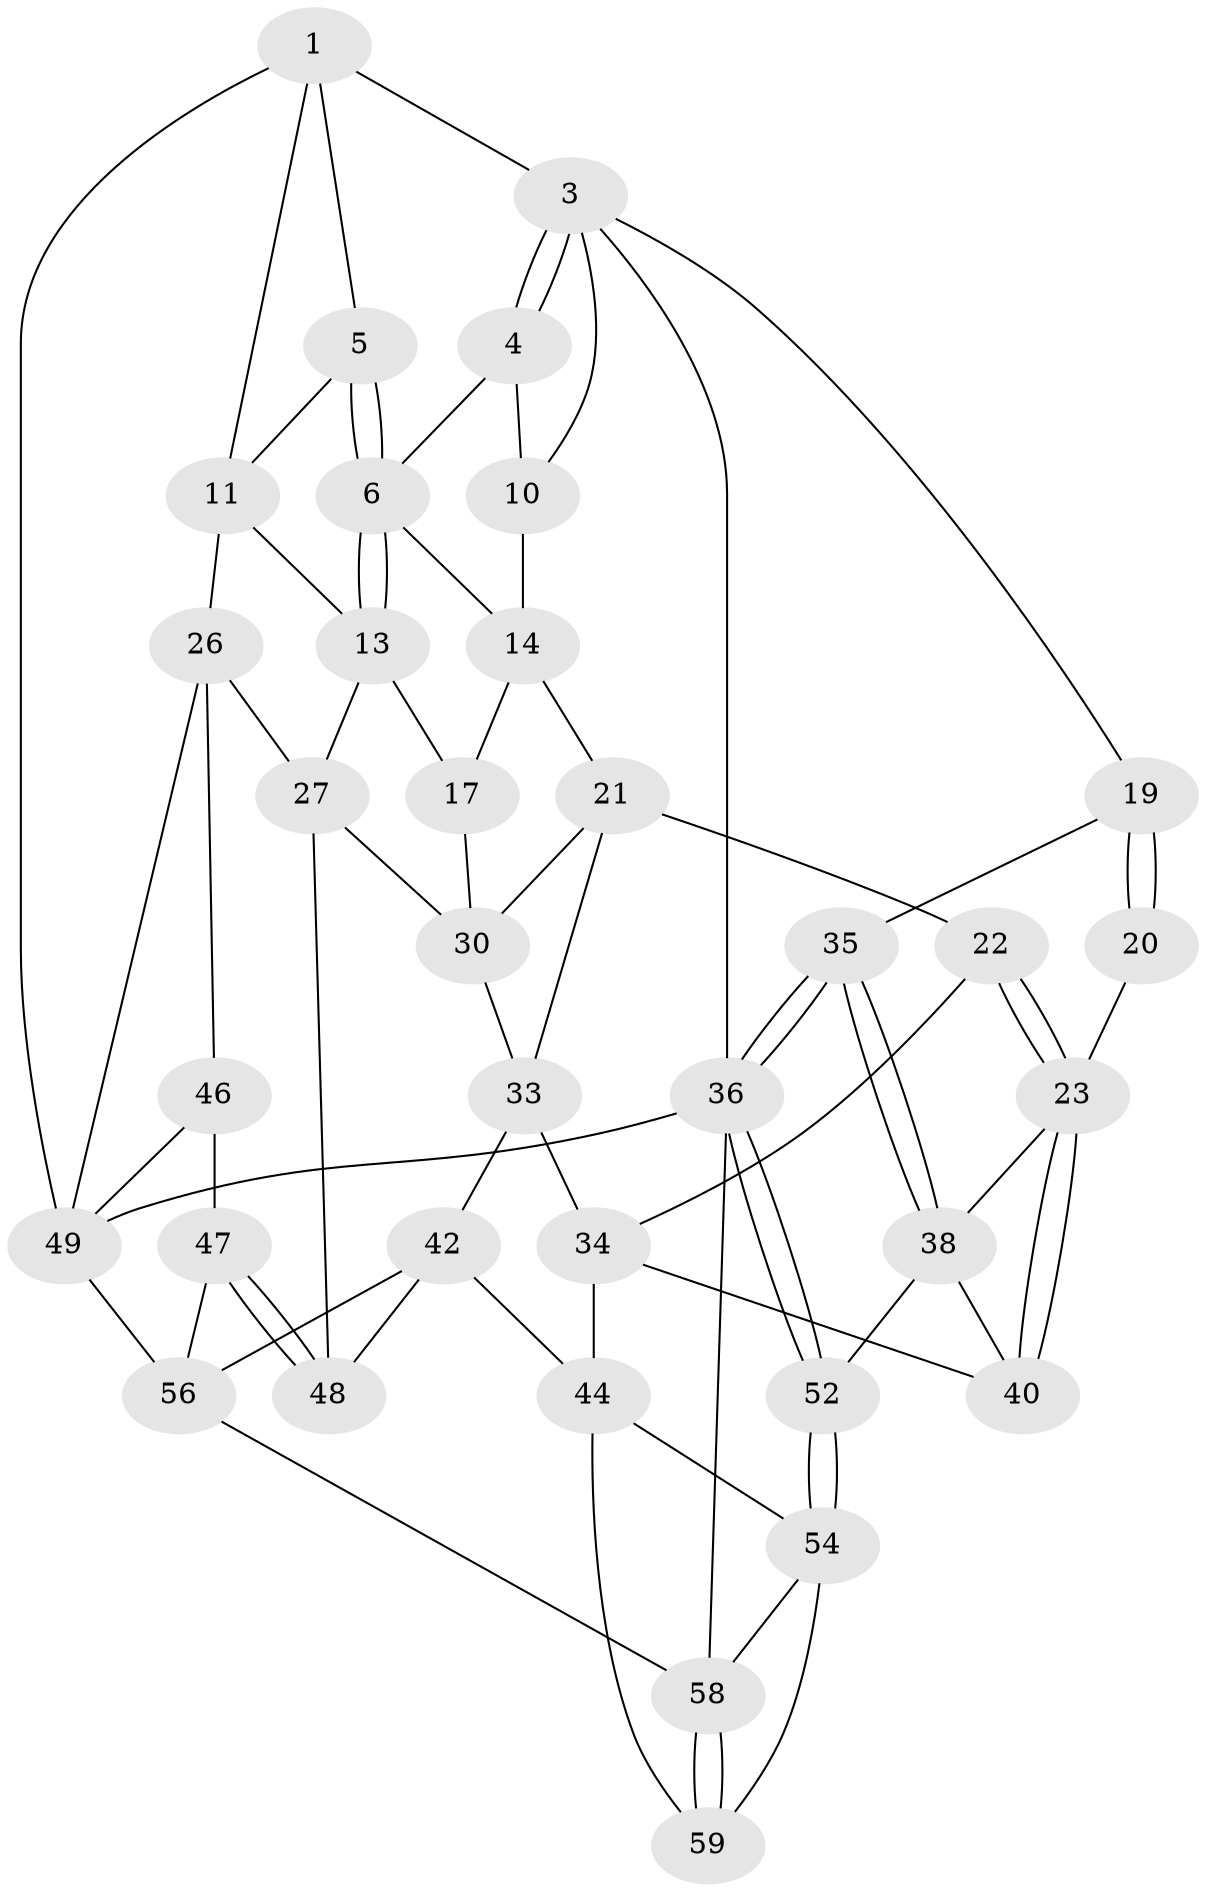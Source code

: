// Generated by graph-tools (version 1.1) at 2025/24/03/03/25 07:24:40]
// undirected, 35 vertices, 76 edges
graph export_dot {
graph [start="1"]
  node [color=gray90,style=filled];
  1 [pos="+0.6701489080341031+0",super="+2"];
  3 [pos="+0+0",super="+9"];
  4 [pos="+0.39172604166579555+0",super="+8"];
  5 [pos="+0.6884115307523074+0.0019130473145926989"];
  6 [pos="+0.6720643316496621+0.1869809178356587",super="+7"];
  10 [pos="+0.14116318576302808+0.1291846277060303",super="+15"];
  11 [pos="+0.935249526134063+0.0994568910261738",super="+12"];
  13 [pos="+0.7275799551722429+0.260173433857076",super="+16"];
  14 [pos="+0.33849287116679866+0.2596518359775899",super="+18"];
  17 [pos="+0.6874214333350276+0.41167015321261585"];
  19 [pos="+0+0.16557227102436542",super="+28"];
  20 [pos="+0.23206831257202284+0.28471687814561464",super="+25"];
  21 [pos="+0.37997173325688527+0.36537461608871835",super="+32"];
  22 [pos="+0.3773875650481143+0.3779530729072192"];
  23 [pos="+0.2731482066717519+0.5673617434476776",super="+24"];
  26 [pos="+1+0.3236037080212203",super="+45"];
  27 [pos="+0.9604217602378049+0.3511490968690029",super="+29"];
  30 [pos="+0.7031647306760666+0.5188126869272057",super="+31"];
  33 [pos="+0.511036005335611+0.5449077603976498",super="+41"];
  34 [pos="+0.43904563518902484+0.5470449850281183",super="+39"];
  35 [pos="+0+0.5935924409817541"];
  36 [pos="+0+1",super="+37"];
  38 [pos="+0.0693402365896264+0.5669329364989971",super="+50"];
  40 [pos="+0.3097673388011743+0.6880307507640325"];
  42 [pos="+0.5042834877824236+0.7521065227451449",super="+43"];
  44 [pos="+0.3588864427354044+0.7487965802867544",super="+53"];
  46 [pos="+0.9071711260732401+0.7429506192761763"];
  47 [pos="+0.8822252357848375+0.7292213134960881",super="+55"];
  48 [pos="+0.8198338191638886+0.6860506272735746",super="+51"];
  49 [pos="+1+1",super="+60"];
  52 [pos="+0+0.9276456984300695"];
  54 [pos="+0+0.9229988996638863",super="+61"];
  56 [pos="+0.6372121602694211+1",super="+57"];
  58 [pos="+0.4530155567931258+1",super="+62"];
  59 [pos="+0.2810384466637965+0.8887792046898336"];
  1 -- 5;
  1 -- 3;
  1 -- 11;
  1 -- 49;
  3 -- 4;
  3 -- 4;
  3 -- 36;
  3 -- 19;
  3 -- 10;
  4 -- 10;
  4 -- 6;
  5 -- 6;
  5 -- 6;
  5 -- 11;
  6 -- 13;
  6 -- 13;
  6 -- 14;
  10 -- 14;
  11 -- 13;
  11 -- 26;
  13 -- 17;
  13 -- 27;
  14 -- 17;
  14 -- 21;
  17 -- 30;
  19 -- 20 [weight=2];
  19 -- 20;
  19 -- 35;
  20 -- 23;
  21 -- 22;
  21 -- 33;
  21 -- 30;
  22 -- 23;
  22 -- 23;
  22 -- 34;
  23 -- 40;
  23 -- 40;
  23 -- 38;
  26 -- 27;
  26 -- 49;
  26 -- 46;
  27 -- 48;
  27 -- 30;
  30 -- 33;
  33 -- 34;
  33 -- 42;
  34 -- 40;
  34 -- 44;
  35 -- 36;
  35 -- 36;
  35 -- 38;
  35 -- 38;
  36 -- 52;
  36 -- 52;
  36 -- 49;
  36 -- 58;
  38 -- 40;
  38 -- 52;
  42 -- 48;
  42 -- 44;
  42 -- 56;
  44 -- 59;
  44 -- 54;
  46 -- 47;
  46 -- 49;
  47 -- 48 [weight=2];
  47 -- 48;
  47 -- 56;
  49 -- 56;
  52 -- 54;
  52 -- 54;
  54 -- 59;
  54 -- 58;
  56 -- 58;
  58 -- 59;
  58 -- 59;
}
